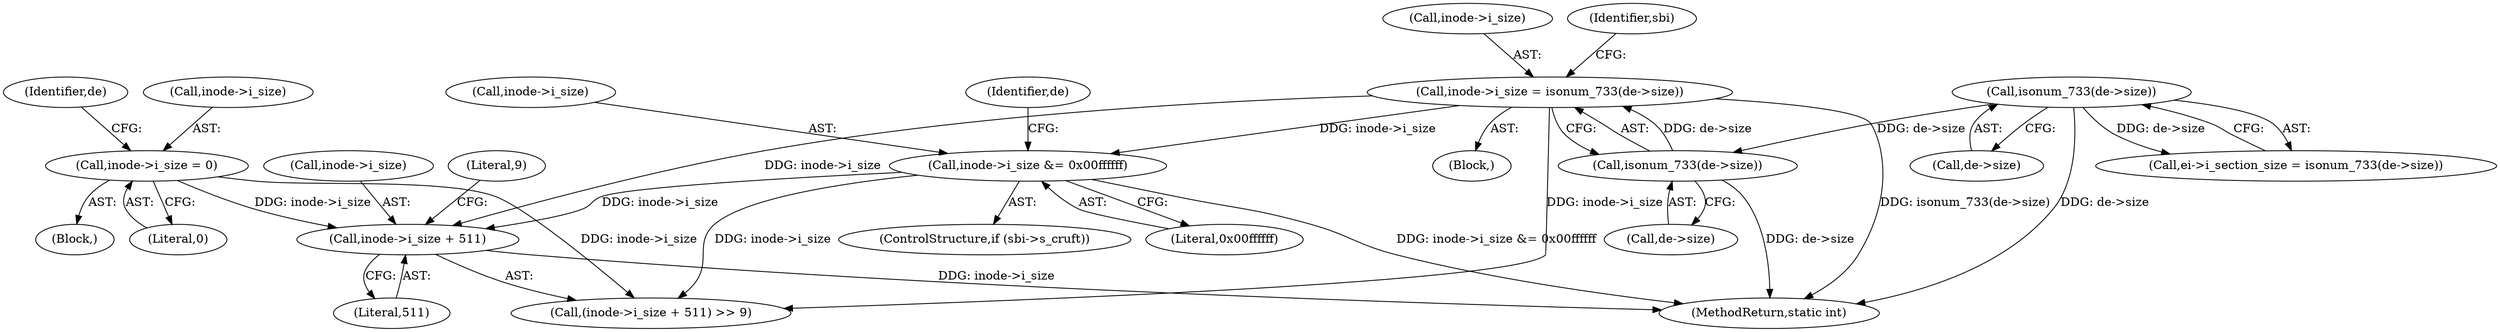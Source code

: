 digraph "0_linux_410dd3cf4c9b36f27ed4542ee18b1af5e68645a4_0@pointer" {
"1000541" [label="(Call,inode->i_size + 511)"];
"1000431" [label="(Call,inode->i_size = isonum_733(de->size))"];
"1000435" [label="(Call,isonum_733(de->size))"];
"1000392" [label="(Call,isonum_733(de->size))"];
"1000455" [label="(Call,inode->i_size = 0)"];
"1000443" [label="(Call,inode->i_size &= 0x00ffffff)"];
"1000542" [label="(Call,inode->i_size)"];
"1000456" [label="(Call,inode->i_size)"];
"1000439" [label="(ControlStructure,if (sbi->s_cruft))"];
"1000443" [label="(Call,inode->i_size &= 0x00ffffff)"];
"1000455" [label="(Call,inode->i_size = 0)"];
"1000454" [label="(Block,)"];
"1000392" [label="(Call,isonum_733(de->size))"];
"1000464" [label="(Identifier,de)"];
"1000435" [label="(Call,isonum_733(de->size))"];
"1000545" [label="(Literal,511)"];
"1000447" [label="(Literal,0x00ffffff)"];
"1000451" [label="(Identifier,de)"];
"1000431" [label="(Call,inode->i_size = isonum_733(de->size))"];
"1000432" [label="(Call,inode->i_size)"];
"1000541" [label="(Call,inode->i_size + 511)"];
"1000388" [label="(Call,ei->i_section_size = isonum_733(de->size))"];
"1000441" [label="(Identifier,sbi)"];
"1000459" [label="(Literal,0)"];
"1000540" [label="(Call,(inode->i_size + 511) >> 9)"];
"1000546" [label="(Literal,9)"];
"1000725" [label="(MethodReturn,static int)"];
"1000444" [label="(Call,inode->i_size)"];
"1000393" [label="(Call,de->size)"];
"1000436" [label="(Call,de->size)"];
"1000420" [label="(Block,)"];
"1000541" -> "1000540"  [label="AST: "];
"1000541" -> "1000545"  [label="CFG: "];
"1000542" -> "1000541"  [label="AST: "];
"1000545" -> "1000541"  [label="AST: "];
"1000546" -> "1000541"  [label="CFG: "];
"1000541" -> "1000725"  [label="DDG: inode->i_size"];
"1000431" -> "1000541"  [label="DDG: inode->i_size"];
"1000455" -> "1000541"  [label="DDG: inode->i_size"];
"1000443" -> "1000541"  [label="DDG: inode->i_size"];
"1000431" -> "1000420"  [label="AST: "];
"1000431" -> "1000435"  [label="CFG: "];
"1000432" -> "1000431"  [label="AST: "];
"1000435" -> "1000431"  [label="AST: "];
"1000441" -> "1000431"  [label="CFG: "];
"1000431" -> "1000725"  [label="DDG: isonum_733(de->size)"];
"1000435" -> "1000431"  [label="DDG: de->size"];
"1000431" -> "1000443"  [label="DDG: inode->i_size"];
"1000431" -> "1000540"  [label="DDG: inode->i_size"];
"1000435" -> "1000436"  [label="CFG: "];
"1000436" -> "1000435"  [label="AST: "];
"1000435" -> "1000725"  [label="DDG: de->size"];
"1000392" -> "1000435"  [label="DDG: de->size"];
"1000392" -> "1000388"  [label="AST: "];
"1000392" -> "1000393"  [label="CFG: "];
"1000393" -> "1000392"  [label="AST: "];
"1000388" -> "1000392"  [label="CFG: "];
"1000392" -> "1000725"  [label="DDG: de->size"];
"1000392" -> "1000388"  [label="DDG: de->size"];
"1000455" -> "1000454"  [label="AST: "];
"1000455" -> "1000459"  [label="CFG: "];
"1000456" -> "1000455"  [label="AST: "];
"1000459" -> "1000455"  [label="AST: "];
"1000464" -> "1000455"  [label="CFG: "];
"1000455" -> "1000540"  [label="DDG: inode->i_size"];
"1000443" -> "1000439"  [label="AST: "];
"1000443" -> "1000447"  [label="CFG: "];
"1000444" -> "1000443"  [label="AST: "];
"1000447" -> "1000443"  [label="AST: "];
"1000451" -> "1000443"  [label="CFG: "];
"1000443" -> "1000725"  [label="DDG: inode->i_size &= 0x00ffffff"];
"1000443" -> "1000540"  [label="DDG: inode->i_size"];
}
